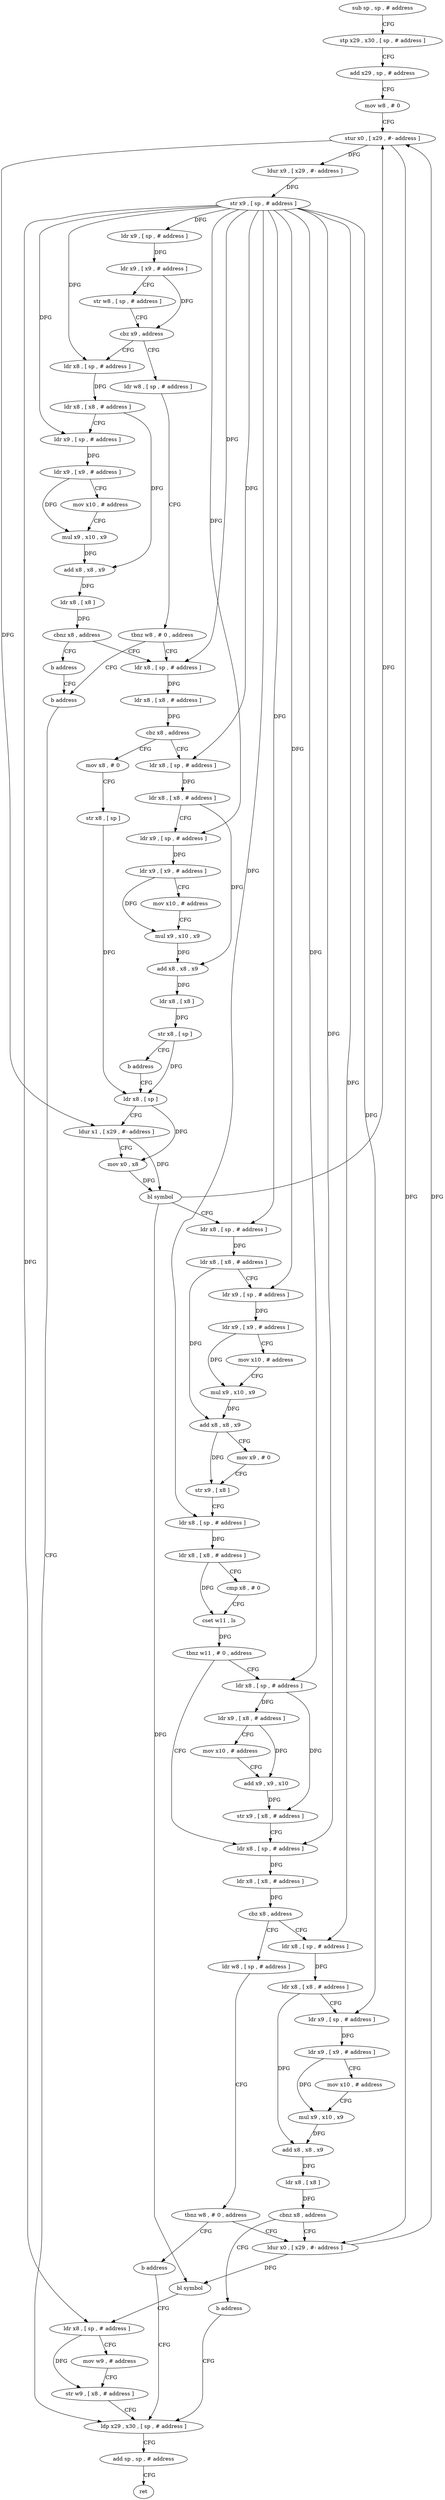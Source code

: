 digraph "func" {
"146092" [label = "sub sp , sp , # address" ]
"146096" [label = "stp x29 , x30 , [ sp , # address ]" ]
"146100" [label = "add x29 , sp , # address" ]
"146104" [label = "mov w8 , # 0" ]
"146108" [label = "stur x0 , [ x29 , #- address ]" ]
"146112" [label = "ldur x9 , [ x29 , #- address ]" ]
"146116" [label = "str x9 , [ sp , # address ]" ]
"146120" [label = "ldr x9 , [ sp , # address ]" ]
"146124" [label = "ldr x9 , [ x9 , # address ]" ]
"146128" [label = "str w8 , [ sp , # address ]" ]
"146132" [label = "cbz x9 , address" ]
"146176" [label = "ldr w8 , [ sp , # address ]" ]
"146136" [label = "ldr x8 , [ sp , # address ]" ]
"146180" [label = "tbnz w8 , # 0 , address" ]
"146188" [label = "ldr x8 , [ sp , # address ]" ]
"146184" [label = "b address" ]
"146140" [label = "ldr x8 , [ x8 , # address ]" ]
"146144" [label = "ldr x9 , [ sp , # address ]" ]
"146148" [label = "ldr x9 , [ x9 , # address ]" ]
"146152" [label = "mov x10 , # address" ]
"146156" [label = "mul x9 , x10 , x9" ]
"146160" [label = "add x8 , x8 , x9" ]
"146164" [label = "ldr x8 , [ x8 ]" ]
"146168" [label = "cbnz x8 , address" ]
"146172" [label = "b address" ]
"146192" [label = "ldr x8 , [ x8 , # address ]" ]
"146196" [label = "cbz x8 , address" ]
"146240" [label = "mov x8 , # 0" ]
"146200" [label = "ldr x8 , [ sp , # address ]" ]
"146424" [label = "ldp x29 , x30 , [ sp , # address ]" ]
"146244" [label = "str x8 , [ sp ]" ]
"146248" [label = "ldr x8 , [ sp ]" ]
"146204" [label = "ldr x8 , [ x8 , # address ]" ]
"146208" [label = "ldr x9 , [ sp , # address ]" ]
"146212" [label = "ldr x9 , [ x9 , # address ]" ]
"146216" [label = "mov x10 , # address" ]
"146220" [label = "mul x9 , x10 , x9" ]
"146224" [label = "add x8 , x8 , x9" ]
"146228" [label = "ldr x8 , [ x8 ]" ]
"146232" [label = "str x8 , [ sp ]" ]
"146236" [label = "b address" ]
"146428" [label = "add sp , sp , # address" ]
"146432" [label = "ret" ]
"146340" [label = "ldr x8 , [ sp , # address ]" ]
"146344" [label = "ldr x8 , [ x8 , # address ]" ]
"146348" [label = "cbz x8 , address" ]
"146392" [label = "ldr w8 , [ sp , # address ]" ]
"146352" [label = "ldr x8 , [ sp , # address ]" ]
"146320" [label = "ldr x8 , [ sp , # address ]" ]
"146324" [label = "ldr x9 , [ x8 , # address ]" ]
"146328" [label = "mov x10 , # address" ]
"146332" [label = "add x9 , x9 , x10" ]
"146336" [label = "str x9 , [ x8 , # address ]" ]
"146252" [label = "ldur x1 , [ x29 , #- address ]" ]
"146256" [label = "mov x0 , x8" ]
"146260" [label = "bl symbol" ]
"146264" [label = "ldr x8 , [ sp , # address ]" ]
"146268" [label = "ldr x8 , [ x8 , # address ]" ]
"146272" [label = "ldr x9 , [ sp , # address ]" ]
"146276" [label = "ldr x9 , [ x9 , # address ]" ]
"146280" [label = "mov x10 , # address" ]
"146284" [label = "mul x9 , x10 , x9" ]
"146288" [label = "add x8 , x8 , x9" ]
"146292" [label = "mov x9 , # 0" ]
"146296" [label = "str x9 , [ x8 ]" ]
"146300" [label = "ldr x8 , [ sp , # address ]" ]
"146304" [label = "ldr x8 , [ x8 , # address ]" ]
"146308" [label = "cmp x8 , # 0" ]
"146312" [label = "cset w11 , ls" ]
"146316" [label = "tbnz w11 , # 0 , address" ]
"146396" [label = "tbnz w8 , # 0 , address" ]
"146404" [label = "ldur x0 , [ x29 , #- address ]" ]
"146400" [label = "b address" ]
"146356" [label = "ldr x8 , [ x8 , # address ]" ]
"146360" [label = "ldr x9 , [ sp , # address ]" ]
"146364" [label = "ldr x9 , [ x9 , # address ]" ]
"146368" [label = "mov x10 , # address" ]
"146372" [label = "mul x9 , x10 , x9" ]
"146376" [label = "add x8 , x8 , x9" ]
"146380" [label = "ldr x8 , [ x8 ]" ]
"146384" [label = "cbnz x8 , address" ]
"146388" [label = "b address" ]
"146408" [label = "bl symbol" ]
"146412" [label = "ldr x8 , [ sp , # address ]" ]
"146416" [label = "mov w9 , # address" ]
"146420" [label = "str w9 , [ x8 , # address ]" ]
"146092" -> "146096" [ label = "CFG" ]
"146096" -> "146100" [ label = "CFG" ]
"146100" -> "146104" [ label = "CFG" ]
"146104" -> "146108" [ label = "CFG" ]
"146108" -> "146112" [ label = "DFG" ]
"146108" -> "146252" [ label = "DFG" ]
"146108" -> "146404" [ label = "DFG" ]
"146112" -> "146116" [ label = "DFG" ]
"146116" -> "146120" [ label = "DFG" ]
"146116" -> "146136" [ label = "DFG" ]
"146116" -> "146144" [ label = "DFG" ]
"146116" -> "146188" [ label = "DFG" ]
"146116" -> "146200" [ label = "DFG" ]
"146116" -> "146208" [ label = "DFG" ]
"146116" -> "146264" [ label = "DFG" ]
"146116" -> "146272" [ label = "DFG" ]
"146116" -> "146300" [ label = "DFG" ]
"146116" -> "146340" [ label = "DFG" ]
"146116" -> "146320" [ label = "DFG" ]
"146116" -> "146352" [ label = "DFG" ]
"146116" -> "146360" [ label = "DFG" ]
"146116" -> "146412" [ label = "DFG" ]
"146120" -> "146124" [ label = "DFG" ]
"146124" -> "146128" [ label = "CFG" ]
"146124" -> "146132" [ label = "DFG" ]
"146128" -> "146132" [ label = "CFG" ]
"146132" -> "146176" [ label = "CFG" ]
"146132" -> "146136" [ label = "CFG" ]
"146176" -> "146180" [ label = "CFG" ]
"146136" -> "146140" [ label = "DFG" ]
"146180" -> "146188" [ label = "CFG" ]
"146180" -> "146184" [ label = "CFG" ]
"146188" -> "146192" [ label = "DFG" ]
"146184" -> "146424" [ label = "CFG" ]
"146140" -> "146144" [ label = "CFG" ]
"146140" -> "146160" [ label = "DFG" ]
"146144" -> "146148" [ label = "DFG" ]
"146148" -> "146152" [ label = "CFG" ]
"146148" -> "146156" [ label = "DFG" ]
"146152" -> "146156" [ label = "CFG" ]
"146156" -> "146160" [ label = "DFG" ]
"146160" -> "146164" [ label = "DFG" ]
"146164" -> "146168" [ label = "DFG" ]
"146168" -> "146188" [ label = "CFG" ]
"146168" -> "146172" [ label = "CFG" ]
"146172" -> "146184" [ label = "CFG" ]
"146192" -> "146196" [ label = "DFG" ]
"146196" -> "146240" [ label = "CFG" ]
"146196" -> "146200" [ label = "CFG" ]
"146240" -> "146244" [ label = "CFG" ]
"146200" -> "146204" [ label = "DFG" ]
"146424" -> "146428" [ label = "CFG" ]
"146244" -> "146248" [ label = "DFG" ]
"146248" -> "146252" [ label = "CFG" ]
"146248" -> "146256" [ label = "DFG" ]
"146204" -> "146208" [ label = "CFG" ]
"146204" -> "146224" [ label = "DFG" ]
"146208" -> "146212" [ label = "DFG" ]
"146212" -> "146216" [ label = "CFG" ]
"146212" -> "146220" [ label = "DFG" ]
"146216" -> "146220" [ label = "CFG" ]
"146220" -> "146224" [ label = "DFG" ]
"146224" -> "146228" [ label = "DFG" ]
"146228" -> "146232" [ label = "DFG" ]
"146232" -> "146236" [ label = "CFG" ]
"146232" -> "146248" [ label = "DFG" ]
"146236" -> "146248" [ label = "CFG" ]
"146428" -> "146432" [ label = "CFG" ]
"146340" -> "146344" [ label = "DFG" ]
"146344" -> "146348" [ label = "DFG" ]
"146348" -> "146392" [ label = "CFG" ]
"146348" -> "146352" [ label = "CFG" ]
"146392" -> "146396" [ label = "CFG" ]
"146352" -> "146356" [ label = "DFG" ]
"146320" -> "146324" [ label = "DFG" ]
"146320" -> "146336" [ label = "DFG" ]
"146324" -> "146328" [ label = "CFG" ]
"146324" -> "146332" [ label = "DFG" ]
"146328" -> "146332" [ label = "CFG" ]
"146332" -> "146336" [ label = "DFG" ]
"146336" -> "146340" [ label = "CFG" ]
"146252" -> "146256" [ label = "CFG" ]
"146252" -> "146260" [ label = "DFG" ]
"146256" -> "146260" [ label = "DFG" ]
"146260" -> "146264" [ label = "CFG" ]
"146260" -> "146108" [ label = "DFG" ]
"146260" -> "146408" [ label = "DFG" ]
"146264" -> "146268" [ label = "DFG" ]
"146268" -> "146272" [ label = "CFG" ]
"146268" -> "146288" [ label = "DFG" ]
"146272" -> "146276" [ label = "DFG" ]
"146276" -> "146280" [ label = "CFG" ]
"146276" -> "146284" [ label = "DFG" ]
"146280" -> "146284" [ label = "CFG" ]
"146284" -> "146288" [ label = "DFG" ]
"146288" -> "146292" [ label = "CFG" ]
"146288" -> "146296" [ label = "DFG" ]
"146292" -> "146296" [ label = "CFG" ]
"146296" -> "146300" [ label = "CFG" ]
"146300" -> "146304" [ label = "DFG" ]
"146304" -> "146308" [ label = "CFG" ]
"146304" -> "146312" [ label = "DFG" ]
"146308" -> "146312" [ label = "CFG" ]
"146312" -> "146316" [ label = "DFG" ]
"146316" -> "146340" [ label = "CFG" ]
"146316" -> "146320" [ label = "CFG" ]
"146396" -> "146404" [ label = "CFG" ]
"146396" -> "146400" [ label = "CFG" ]
"146404" -> "146408" [ label = "DFG" ]
"146404" -> "146108" [ label = "DFG" ]
"146400" -> "146424" [ label = "CFG" ]
"146356" -> "146360" [ label = "CFG" ]
"146356" -> "146376" [ label = "DFG" ]
"146360" -> "146364" [ label = "DFG" ]
"146364" -> "146368" [ label = "CFG" ]
"146364" -> "146372" [ label = "DFG" ]
"146368" -> "146372" [ label = "CFG" ]
"146372" -> "146376" [ label = "DFG" ]
"146376" -> "146380" [ label = "DFG" ]
"146380" -> "146384" [ label = "DFG" ]
"146384" -> "146404" [ label = "CFG" ]
"146384" -> "146388" [ label = "CFG" ]
"146388" -> "146424" [ label = "CFG" ]
"146408" -> "146412" [ label = "CFG" ]
"146412" -> "146416" [ label = "CFG" ]
"146412" -> "146420" [ label = "DFG" ]
"146416" -> "146420" [ label = "CFG" ]
"146420" -> "146424" [ label = "CFG" ]
}
